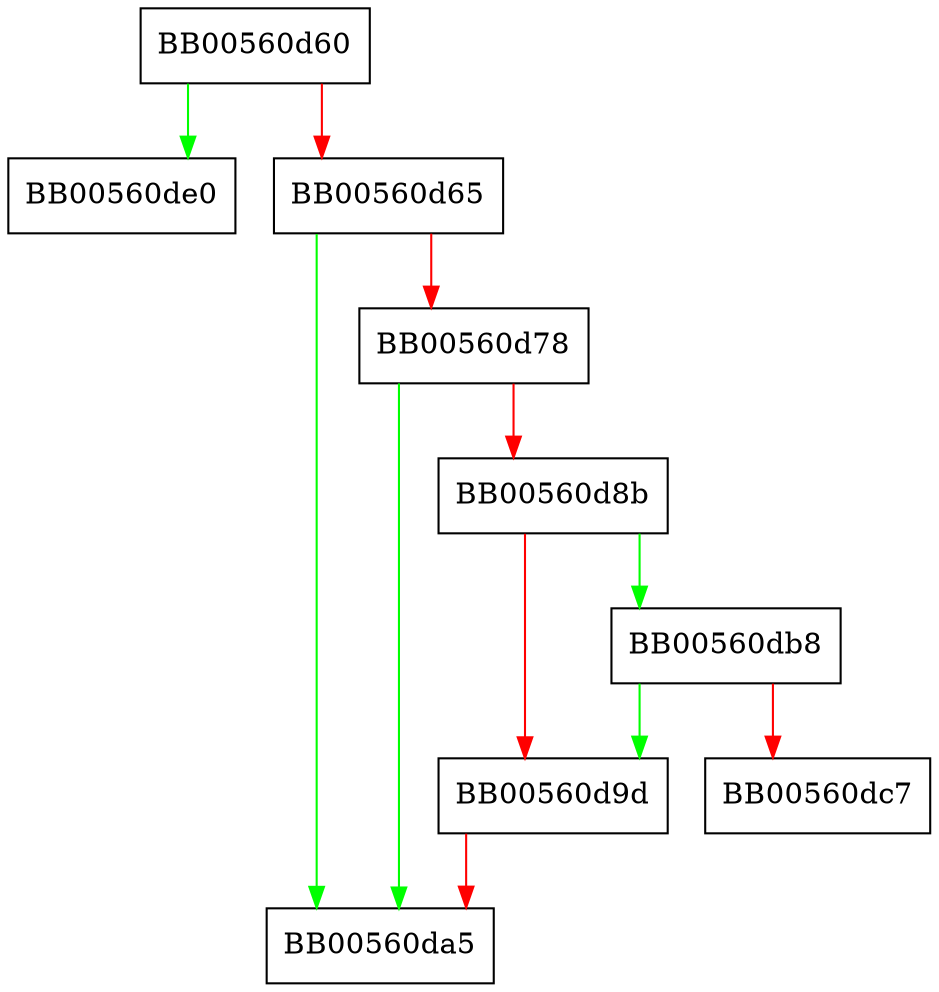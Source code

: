 digraph ossl_cmp_sk_ASN1_UTF8STRING_push_str {
  node [shape="box"];
  graph [splines=ortho];
  BB00560d60 -> BB00560de0 [color="green"];
  BB00560d60 -> BB00560d65 [color="red"];
  BB00560d65 -> BB00560da5 [color="green"];
  BB00560d65 -> BB00560d78 [color="red"];
  BB00560d78 -> BB00560da5 [color="green"];
  BB00560d78 -> BB00560d8b [color="red"];
  BB00560d8b -> BB00560db8 [color="green"];
  BB00560d8b -> BB00560d9d [color="red"];
  BB00560d9d -> BB00560da5 [color="red"];
  BB00560db8 -> BB00560d9d [color="green"];
  BB00560db8 -> BB00560dc7 [color="red"];
}